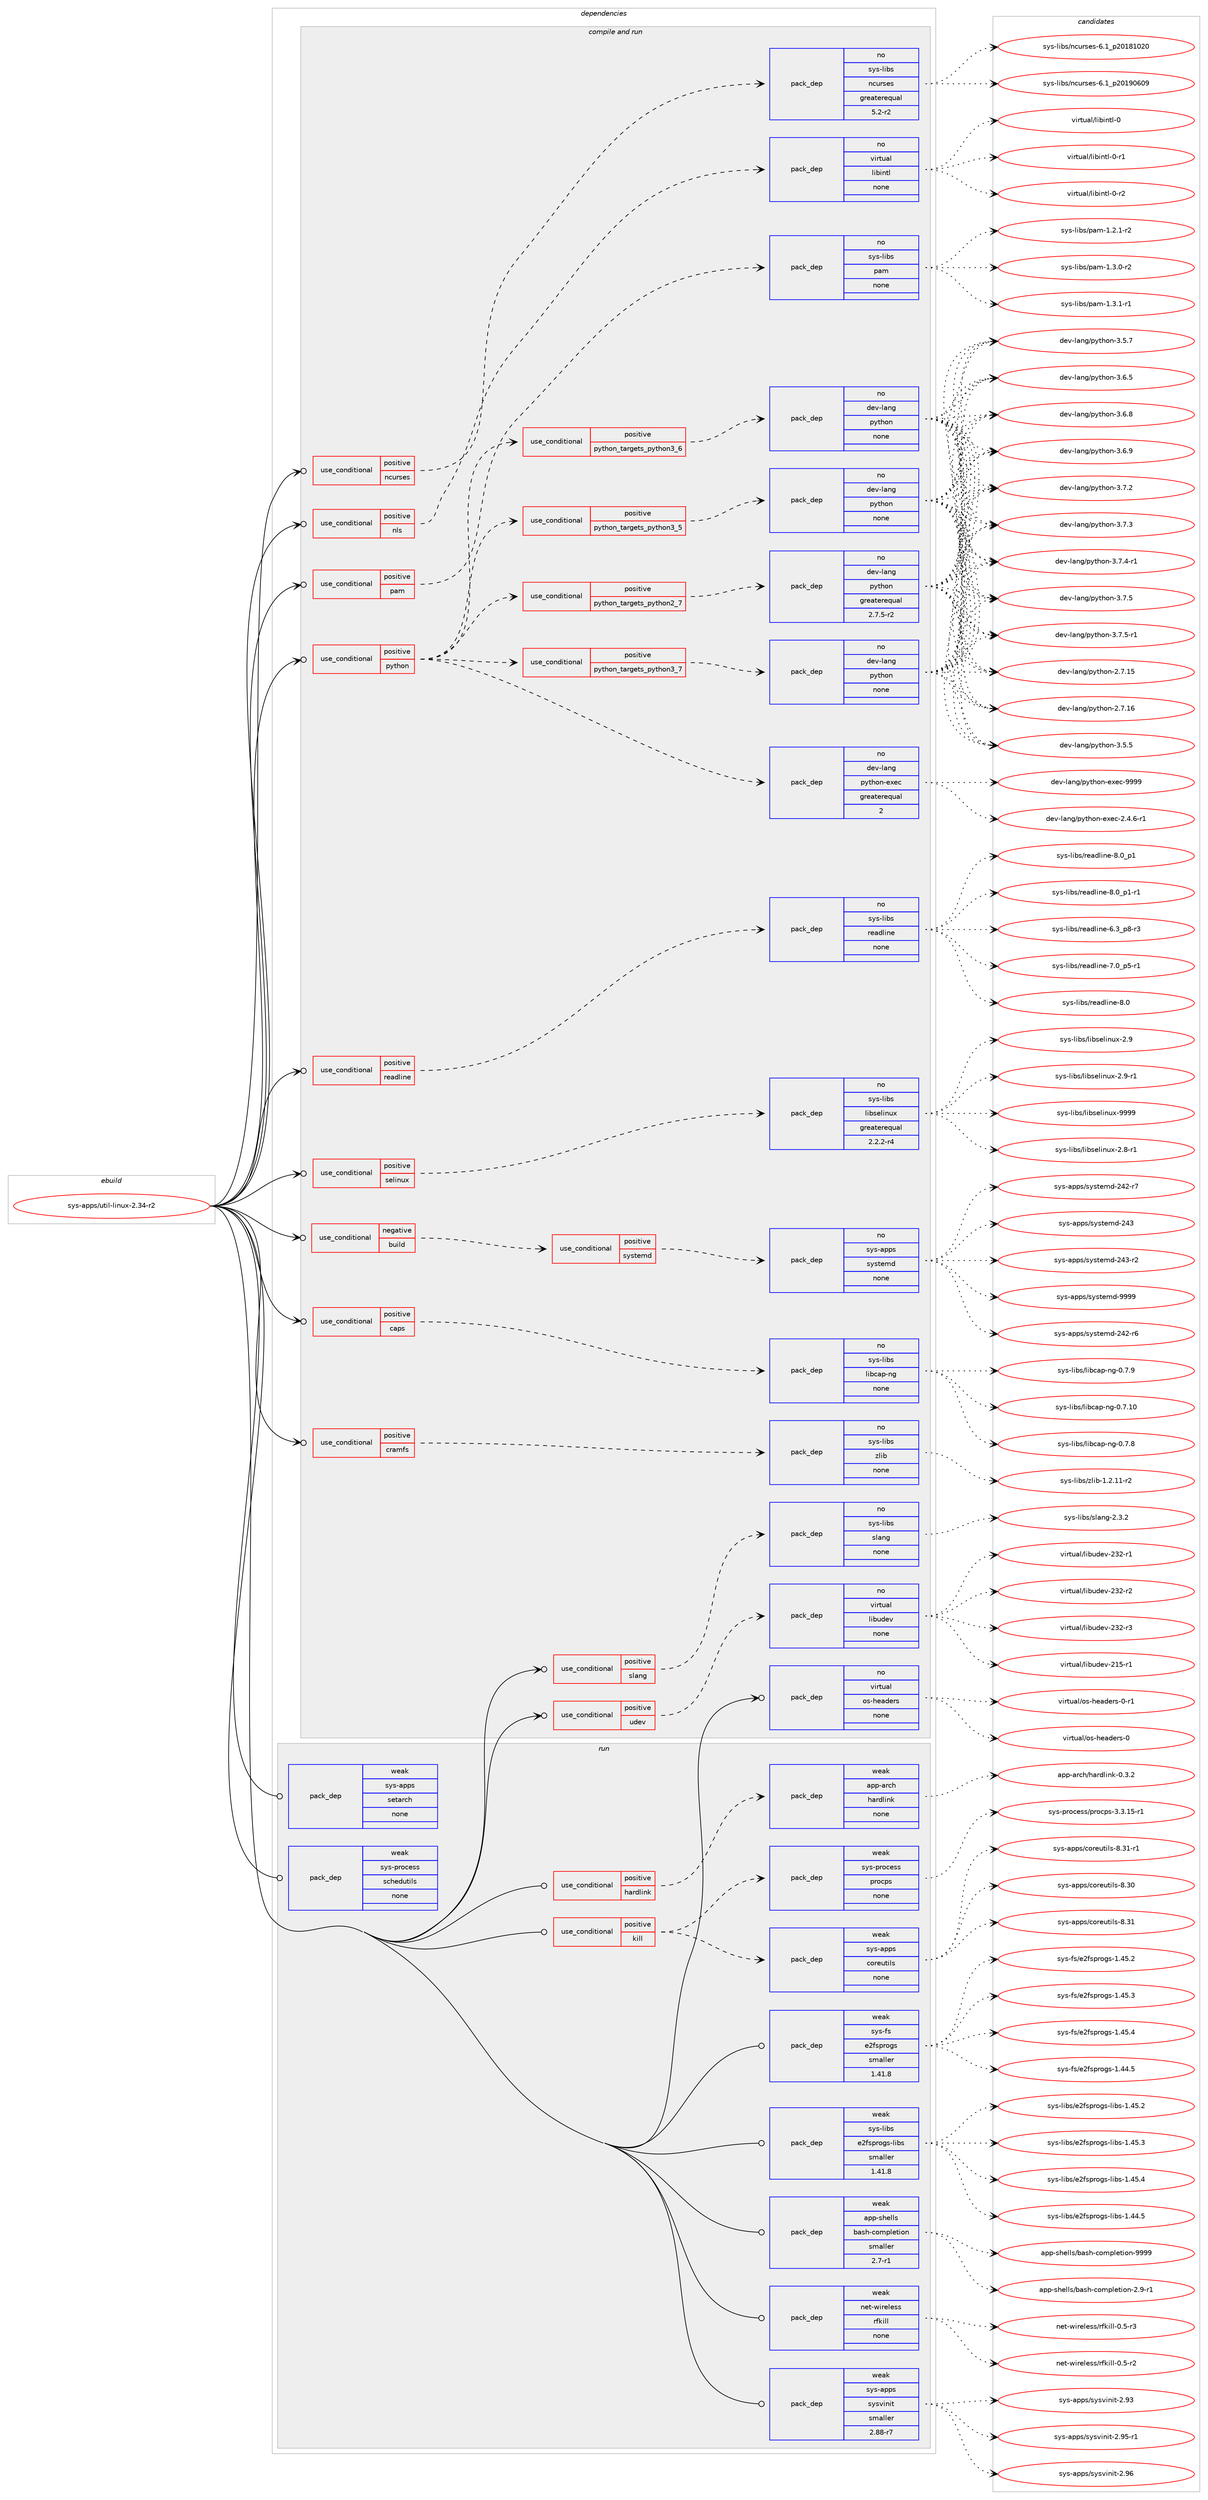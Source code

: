 digraph prolog {

# *************
# Graph options
# *************

newrank=true;
concentrate=true;
compound=true;
graph [rankdir=LR,fontname=Helvetica,fontsize=10,ranksep=1.5];#, ranksep=2.5, nodesep=0.2];
edge  [arrowhead=vee];
node  [fontname=Helvetica,fontsize=10];

# **********
# The ebuild
# **********

subgraph cluster_leftcol {
color=gray;
rank=same;
label=<<i>ebuild</i>>;
id [label="sys-apps/util-linux-2.34-r2", color=red, width=4, href="../sys-apps/util-linux-2.34-r2.svg"];
}

# ****************
# The dependencies
# ****************

subgraph cluster_midcol {
color=gray;
label=<<i>dependencies</i>>;
subgraph cluster_compile {
fillcolor="#eeeeee";
style=filled;
label=<<i>compile</i>>;
}
subgraph cluster_compileandrun {
fillcolor="#eeeeee";
style=filled;
label=<<i>compile and run</i>>;
subgraph cond211814 {
dependency879047 [label=<<TABLE BORDER="0" CELLBORDER="1" CELLSPACING="0" CELLPADDING="4"><TR><TD ROWSPAN="3" CELLPADDING="10">use_conditional</TD></TR><TR><TD>negative</TD></TR><TR><TD>build</TD></TR></TABLE>>, shape=none, color=red];
subgraph cond211815 {
dependency879048 [label=<<TABLE BORDER="0" CELLBORDER="1" CELLSPACING="0" CELLPADDING="4"><TR><TD ROWSPAN="3" CELLPADDING="10">use_conditional</TD></TR><TR><TD>positive</TD></TR><TR><TD>systemd</TD></TR></TABLE>>, shape=none, color=red];
subgraph pack651836 {
dependency879049 [label=<<TABLE BORDER="0" CELLBORDER="1" CELLSPACING="0" CELLPADDING="4" WIDTH="220"><TR><TD ROWSPAN="6" CELLPADDING="30">pack_dep</TD></TR><TR><TD WIDTH="110">no</TD></TR><TR><TD>sys-apps</TD></TR><TR><TD>systemd</TD></TR><TR><TD>none</TD></TR><TR><TD></TD></TR></TABLE>>, shape=none, color=blue];
}
dependency879048:e -> dependency879049:w [weight=20,style="dashed",arrowhead="vee"];
}
dependency879047:e -> dependency879048:w [weight=20,style="dashed",arrowhead="vee"];
}
id:e -> dependency879047:w [weight=20,style="solid",arrowhead="odotvee"];
subgraph cond211816 {
dependency879050 [label=<<TABLE BORDER="0" CELLBORDER="1" CELLSPACING="0" CELLPADDING="4"><TR><TD ROWSPAN="3" CELLPADDING="10">use_conditional</TD></TR><TR><TD>positive</TD></TR><TR><TD>caps</TD></TR></TABLE>>, shape=none, color=red];
subgraph pack651837 {
dependency879051 [label=<<TABLE BORDER="0" CELLBORDER="1" CELLSPACING="0" CELLPADDING="4" WIDTH="220"><TR><TD ROWSPAN="6" CELLPADDING="30">pack_dep</TD></TR><TR><TD WIDTH="110">no</TD></TR><TR><TD>sys-libs</TD></TR><TR><TD>libcap-ng</TD></TR><TR><TD>none</TD></TR><TR><TD></TD></TR></TABLE>>, shape=none, color=blue];
}
dependency879050:e -> dependency879051:w [weight=20,style="dashed",arrowhead="vee"];
}
id:e -> dependency879050:w [weight=20,style="solid",arrowhead="odotvee"];
subgraph cond211817 {
dependency879052 [label=<<TABLE BORDER="0" CELLBORDER="1" CELLSPACING="0" CELLPADDING="4"><TR><TD ROWSPAN="3" CELLPADDING="10">use_conditional</TD></TR><TR><TD>positive</TD></TR><TR><TD>cramfs</TD></TR></TABLE>>, shape=none, color=red];
subgraph pack651838 {
dependency879053 [label=<<TABLE BORDER="0" CELLBORDER="1" CELLSPACING="0" CELLPADDING="4" WIDTH="220"><TR><TD ROWSPAN="6" CELLPADDING="30">pack_dep</TD></TR><TR><TD WIDTH="110">no</TD></TR><TR><TD>sys-libs</TD></TR><TR><TD>zlib</TD></TR><TR><TD>none</TD></TR><TR><TD></TD></TR></TABLE>>, shape=none, color=blue];
}
dependency879052:e -> dependency879053:w [weight=20,style="dashed",arrowhead="vee"];
}
id:e -> dependency879052:w [weight=20,style="solid",arrowhead="odotvee"];
subgraph cond211818 {
dependency879054 [label=<<TABLE BORDER="0" CELLBORDER="1" CELLSPACING="0" CELLPADDING="4"><TR><TD ROWSPAN="3" CELLPADDING="10">use_conditional</TD></TR><TR><TD>positive</TD></TR><TR><TD>ncurses</TD></TR></TABLE>>, shape=none, color=red];
subgraph pack651839 {
dependency879055 [label=<<TABLE BORDER="0" CELLBORDER="1" CELLSPACING="0" CELLPADDING="4" WIDTH="220"><TR><TD ROWSPAN="6" CELLPADDING="30">pack_dep</TD></TR><TR><TD WIDTH="110">no</TD></TR><TR><TD>sys-libs</TD></TR><TR><TD>ncurses</TD></TR><TR><TD>greaterequal</TD></TR><TR><TD>5.2-r2</TD></TR></TABLE>>, shape=none, color=blue];
}
dependency879054:e -> dependency879055:w [weight=20,style="dashed",arrowhead="vee"];
}
id:e -> dependency879054:w [weight=20,style="solid",arrowhead="odotvee"];
subgraph cond211819 {
dependency879056 [label=<<TABLE BORDER="0" CELLBORDER="1" CELLSPACING="0" CELLPADDING="4"><TR><TD ROWSPAN="3" CELLPADDING="10">use_conditional</TD></TR><TR><TD>positive</TD></TR><TR><TD>nls</TD></TR></TABLE>>, shape=none, color=red];
subgraph pack651840 {
dependency879057 [label=<<TABLE BORDER="0" CELLBORDER="1" CELLSPACING="0" CELLPADDING="4" WIDTH="220"><TR><TD ROWSPAN="6" CELLPADDING="30">pack_dep</TD></TR><TR><TD WIDTH="110">no</TD></TR><TR><TD>virtual</TD></TR><TR><TD>libintl</TD></TR><TR><TD>none</TD></TR><TR><TD></TD></TR></TABLE>>, shape=none, color=blue];
}
dependency879056:e -> dependency879057:w [weight=20,style="dashed",arrowhead="vee"];
}
id:e -> dependency879056:w [weight=20,style="solid",arrowhead="odotvee"];
subgraph cond211820 {
dependency879058 [label=<<TABLE BORDER="0" CELLBORDER="1" CELLSPACING="0" CELLPADDING="4"><TR><TD ROWSPAN="3" CELLPADDING="10">use_conditional</TD></TR><TR><TD>positive</TD></TR><TR><TD>pam</TD></TR></TABLE>>, shape=none, color=red];
subgraph pack651841 {
dependency879059 [label=<<TABLE BORDER="0" CELLBORDER="1" CELLSPACING="0" CELLPADDING="4" WIDTH="220"><TR><TD ROWSPAN="6" CELLPADDING="30">pack_dep</TD></TR><TR><TD WIDTH="110">no</TD></TR><TR><TD>sys-libs</TD></TR><TR><TD>pam</TD></TR><TR><TD>none</TD></TR><TR><TD></TD></TR></TABLE>>, shape=none, color=blue];
}
dependency879058:e -> dependency879059:w [weight=20,style="dashed",arrowhead="vee"];
}
id:e -> dependency879058:w [weight=20,style="solid",arrowhead="odotvee"];
subgraph cond211821 {
dependency879060 [label=<<TABLE BORDER="0" CELLBORDER="1" CELLSPACING="0" CELLPADDING="4"><TR><TD ROWSPAN="3" CELLPADDING="10">use_conditional</TD></TR><TR><TD>positive</TD></TR><TR><TD>python</TD></TR></TABLE>>, shape=none, color=red];
subgraph cond211822 {
dependency879061 [label=<<TABLE BORDER="0" CELLBORDER="1" CELLSPACING="0" CELLPADDING="4"><TR><TD ROWSPAN="3" CELLPADDING="10">use_conditional</TD></TR><TR><TD>positive</TD></TR><TR><TD>python_targets_python2_7</TD></TR></TABLE>>, shape=none, color=red];
subgraph pack651842 {
dependency879062 [label=<<TABLE BORDER="0" CELLBORDER="1" CELLSPACING="0" CELLPADDING="4" WIDTH="220"><TR><TD ROWSPAN="6" CELLPADDING="30">pack_dep</TD></TR><TR><TD WIDTH="110">no</TD></TR><TR><TD>dev-lang</TD></TR><TR><TD>python</TD></TR><TR><TD>greaterequal</TD></TR><TR><TD>2.7.5-r2</TD></TR></TABLE>>, shape=none, color=blue];
}
dependency879061:e -> dependency879062:w [weight=20,style="dashed",arrowhead="vee"];
}
dependency879060:e -> dependency879061:w [weight=20,style="dashed",arrowhead="vee"];
subgraph cond211823 {
dependency879063 [label=<<TABLE BORDER="0" CELLBORDER="1" CELLSPACING="0" CELLPADDING="4"><TR><TD ROWSPAN="3" CELLPADDING="10">use_conditional</TD></TR><TR><TD>positive</TD></TR><TR><TD>python_targets_python3_5</TD></TR></TABLE>>, shape=none, color=red];
subgraph pack651843 {
dependency879064 [label=<<TABLE BORDER="0" CELLBORDER="1" CELLSPACING="0" CELLPADDING="4" WIDTH="220"><TR><TD ROWSPAN="6" CELLPADDING="30">pack_dep</TD></TR><TR><TD WIDTH="110">no</TD></TR><TR><TD>dev-lang</TD></TR><TR><TD>python</TD></TR><TR><TD>none</TD></TR><TR><TD></TD></TR></TABLE>>, shape=none, color=blue];
}
dependency879063:e -> dependency879064:w [weight=20,style="dashed",arrowhead="vee"];
}
dependency879060:e -> dependency879063:w [weight=20,style="dashed",arrowhead="vee"];
subgraph cond211824 {
dependency879065 [label=<<TABLE BORDER="0" CELLBORDER="1" CELLSPACING="0" CELLPADDING="4"><TR><TD ROWSPAN="3" CELLPADDING="10">use_conditional</TD></TR><TR><TD>positive</TD></TR><TR><TD>python_targets_python3_6</TD></TR></TABLE>>, shape=none, color=red];
subgraph pack651844 {
dependency879066 [label=<<TABLE BORDER="0" CELLBORDER="1" CELLSPACING="0" CELLPADDING="4" WIDTH="220"><TR><TD ROWSPAN="6" CELLPADDING="30">pack_dep</TD></TR><TR><TD WIDTH="110">no</TD></TR><TR><TD>dev-lang</TD></TR><TR><TD>python</TD></TR><TR><TD>none</TD></TR><TR><TD></TD></TR></TABLE>>, shape=none, color=blue];
}
dependency879065:e -> dependency879066:w [weight=20,style="dashed",arrowhead="vee"];
}
dependency879060:e -> dependency879065:w [weight=20,style="dashed",arrowhead="vee"];
subgraph cond211825 {
dependency879067 [label=<<TABLE BORDER="0" CELLBORDER="1" CELLSPACING="0" CELLPADDING="4"><TR><TD ROWSPAN="3" CELLPADDING="10">use_conditional</TD></TR><TR><TD>positive</TD></TR><TR><TD>python_targets_python3_7</TD></TR></TABLE>>, shape=none, color=red];
subgraph pack651845 {
dependency879068 [label=<<TABLE BORDER="0" CELLBORDER="1" CELLSPACING="0" CELLPADDING="4" WIDTH="220"><TR><TD ROWSPAN="6" CELLPADDING="30">pack_dep</TD></TR><TR><TD WIDTH="110">no</TD></TR><TR><TD>dev-lang</TD></TR><TR><TD>python</TD></TR><TR><TD>none</TD></TR><TR><TD></TD></TR></TABLE>>, shape=none, color=blue];
}
dependency879067:e -> dependency879068:w [weight=20,style="dashed",arrowhead="vee"];
}
dependency879060:e -> dependency879067:w [weight=20,style="dashed",arrowhead="vee"];
subgraph pack651846 {
dependency879069 [label=<<TABLE BORDER="0" CELLBORDER="1" CELLSPACING="0" CELLPADDING="4" WIDTH="220"><TR><TD ROWSPAN="6" CELLPADDING="30">pack_dep</TD></TR><TR><TD WIDTH="110">no</TD></TR><TR><TD>dev-lang</TD></TR><TR><TD>python-exec</TD></TR><TR><TD>greaterequal</TD></TR><TR><TD>2</TD></TR></TABLE>>, shape=none, color=blue];
}
dependency879060:e -> dependency879069:w [weight=20,style="dashed",arrowhead="vee"];
}
id:e -> dependency879060:w [weight=20,style="solid",arrowhead="odotvee"];
subgraph cond211826 {
dependency879070 [label=<<TABLE BORDER="0" CELLBORDER="1" CELLSPACING="0" CELLPADDING="4"><TR><TD ROWSPAN="3" CELLPADDING="10">use_conditional</TD></TR><TR><TD>positive</TD></TR><TR><TD>readline</TD></TR></TABLE>>, shape=none, color=red];
subgraph pack651847 {
dependency879071 [label=<<TABLE BORDER="0" CELLBORDER="1" CELLSPACING="0" CELLPADDING="4" WIDTH="220"><TR><TD ROWSPAN="6" CELLPADDING="30">pack_dep</TD></TR><TR><TD WIDTH="110">no</TD></TR><TR><TD>sys-libs</TD></TR><TR><TD>readline</TD></TR><TR><TD>none</TD></TR><TR><TD></TD></TR></TABLE>>, shape=none, color=blue];
}
dependency879070:e -> dependency879071:w [weight=20,style="dashed",arrowhead="vee"];
}
id:e -> dependency879070:w [weight=20,style="solid",arrowhead="odotvee"];
subgraph cond211827 {
dependency879072 [label=<<TABLE BORDER="0" CELLBORDER="1" CELLSPACING="0" CELLPADDING="4"><TR><TD ROWSPAN="3" CELLPADDING="10">use_conditional</TD></TR><TR><TD>positive</TD></TR><TR><TD>selinux</TD></TR></TABLE>>, shape=none, color=red];
subgraph pack651848 {
dependency879073 [label=<<TABLE BORDER="0" CELLBORDER="1" CELLSPACING="0" CELLPADDING="4" WIDTH="220"><TR><TD ROWSPAN="6" CELLPADDING="30">pack_dep</TD></TR><TR><TD WIDTH="110">no</TD></TR><TR><TD>sys-libs</TD></TR><TR><TD>libselinux</TD></TR><TR><TD>greaterequal</TD></TR><TR><TD>2.2.2-r4</TD></TR></TABLE>>, shape=none, color=blue];
}
dependency879072:e -> dependency879073:w [weight=20,style="dashed",arrowhead="vee"];
}
id:e -> dependency879072:w [weight=20,style="solid",arrowhead="odotvee"];
subgraph cond211828 {
dependency879074 [label=<<TABLE BORDER="0" CELLBORDER="1" CELLSPACING="0" CELLPADDING="4"><TR><TD ROWSPAN="3" CELLPADDING="10">use_conditional</TD></TR><TR><TD>positive</TD></TR><TR><TD>slang</TD></TR></TABLE>>, shape=none, color=red];
subgraph pack651849 {
dependency879075 [label=<<TABLE BORDER="0" CELLBORDER="1" CELLSPACING="0" CELLPADDING="4" WIDTH="220"><TR><TD ROWSPAN="6" CELLPADDING="30">pack_dep</TD></TR><TR><TD WIDTH="110">no</TD></TR><TR><TD>sys-libs</TD></TR><TR><TD>slang</TD></TR><TR><TD>none</TD></TR><TR><TD></TD></TR></TABLE>>, shape=none, color=blue];
}
dependency879074:e -> dependency879075:w [weight=20,style="dashed",arrowhead="vee"];
}
id:e -> dependency879074:w [weight=20,style="solid",arrowhead="odotvee"];
subgraph cond211829 {
dependency879076 [label=<<TABLE BORDER="0" CELLBORDER="1" CELLSPACING="0" CELLPADDING="4"><TR><TD ROWSPAN="3" CELLPADDING="10">use_conditional</TD></TR><TR><TD>positive</TD></TR><TR><TD>udev</TD></TR></TABLE>>, shape=none, color=red];
subgraph pack651850 {
dependency879077 [label=<<TABLE BORDER="0" CELLBORDER="1" CELLSPACING="0" CELLPADDING="4" WIDTH="220"><TR><TD ROWSPAN="6" CELLPADDING="30">pack_dep</TD></TR><TR><TD WIDTH="110">no</TD></TR><TR><TD>virtual</TD></TR><TR><TD>libudev</TD></TR><TR><TD>none</TD></TR><TR><TD></TD></TR></TABLE>>, shape=none, color=blue];
}
dependency879076:e -> dependency879077:w [weight=20,style="dashed",arrowhead="vee"];
}
id:e -> dependency879076:w [weight=20,style="solid",arrowhead="odotvee"];
subgraph pack651851 {
dependency879078 [label=<<TABLE BORDER="0" CELLBORDER="1" CELLSPACING="0" CELLPADDING="4" WIDTH="220"><TR><TD ROWSPAN="6" CELLPADDING="30">pack_dep</TD></TR><TR><TD WIDTH="110">no</TD></TR><TR><TD>virtual</TD></TR><TR><TD>os-headers</TD></TR><TR><TD>none</TD></TR><TR><TD></TD></TR></TABLE>>, shape=none, color=blue];
}
id:e -> dependency879078:w [weight=20,style="solid",arrowhead="odotvee"];
}
subgraph cluster_run {
fillcolor="#eeeeee";
style=filled;
label=<<i>run</i>>;
subgraph cond211830 {
dependency879079 [label=<<TABLE BORDER="0" CELLBORDER="1" CELLSPACING="0" CELLPADDING="4"><TR><TD ROWSPAN="3" CELLPADDING="10">use_conditional</TD></TR><TR><TD>positive</TD></TR><TR><TD>hardlink</TD></TR></TABLE>>, shape=none, color=red];
subgraph pack651852 {
dependency879080 [label=<<TABLE BORDER="0" CELLBORDER="1" CELLSPACING="0" CELLPADDING="4" WIDTH="220"><TR><TD ROWSPAN="6" CELLPADDING="30">pack_dep</TD></TR><TR><TD WIDTH="110">weak</TD></TR><TR><TD>app-arch</TD></TR><TR><TD>hardlink</TD></TR><TR><TD>none</TD></TR><TR><TD></TD></TR></TABLE>>, shape=none, color=blue];
}
dependency879079:e -> dependency879080:w [weight=20,style="dashed",arrowhead="vee"];
}
id:e -> dependency879079:w [weight=20,style="solid",arrowhead="odot"];
subgraph cond211831 {
dependency879081 [label=<<TABLE BORDER="0" CELLBORDER="1" CELLSPACING="0" CELLPADDING="4"><TR><TD ROWSPAN="3" CELLPADDING="10">use_conditional</TD></TR><TR><TD>positive</TD></TR><TR><TD>kill</TD></TR></TABLE>>, shape=none, color=red];
subgraph pack651853 {
dependency879082 [label=<<TABLE BORDER="0" CELLBORDER="1" CELLSPACING="0" CELLPADDING="4" WIDTH="220"><TR><TD ROWSPAN="6" CELLPADDING="30">pack_dep</TD></TR><TR><TD WIDTH="110">weak</TD></TR><TR><TD>sys-apps</TD></TR><TR><TD>coreutils</TD></TR><TR><TD>none</TD></TR><TR><TD></TD></TR></TABLE>>, shape=none, color=blue];
}
dependency879081:e -> dependency879082:w [weight=20,style="dashed",arrowhead="vee"];
subgraph pack651854 {
dependency879083 [label=<<TABLE BORDER="0" CELLBORDER="1" CELLSPACING="0" CELLPADDING="4" WIDTH="220"><TR><TD ROWSPAN="6" CELLPADDING="30">pack_dep</TD></TR><TR><TD WIDTH="110">weak</TD></TR><TR><TD>sys-process</TD></TR><TR><TD>procps</TD></TR><TR><TD>none</TD></TR><TR><TD></TD></TR></TABLE>>, shape=none, color=blue];
}
dependency879081:e -> dependency879083:w [weight=20,style="dashed",arrowhead="vee"];
}
id:e -> dependency879081:w [weight=20,style="solid",arrowhead="odot"];
subgraph pack651855 {
dependency879084 [label=<<TABLE BORDER="0" CELLBORDER="1" CELLSPACING="0" CELLPADDING="4" WIDTH="220"><TR><TD ROWSPAN="6" CELLPADDING="30">pack_dep</TD></TR><TR><TD WIDTH="110">weak</TD></TR><TR><TD>app-shells</TD></TR><TR><TD>bash-completion</TD></TR><TR><TD>smaller</TD></TR><TR><TD>2.7-r1</TD></TR></TABLE>>, shape=none, color=blue];
}
id:e -> dependency879084:w [weight=20,style="solid",arrowhead="odot"];
subgraph pack651856 {
dependency879085 [label=<<TABLE BORDER="0" CELLBORDER="1" CELLSPACING="0" CELLPADDING="4" WIDTH="220"><TR><TD ROWSPAN="6" CELLPADDING="30">pack_dep</TD></TR><TR><TD WIDTH="110">weak</TD></TR><TR><TD>net-wireless</TD></TR><TR><TD>rfkill</TD></TR><TR><TD>none</TD></TR><TR><TD></TD></TR></TABLE>>, shape=none, color=blue];
}
id:e -> dependency879085:w [weight=20,style="solid",arrowhead="odot"];
subgraph pack651857 {
dependency879086 [label=<<TABLE BORDER="0" CELLBORDER="1" CELLSPACING="0" CELLPADDING="4" WIDTH="220"><TR><TD ROWSPAN="6" CELLPADDING="30">pack_dep</TD></TR><TR><TD WIDTH="110">weak</TD></TR><TR><TD>sys-apps</TD></TR><TR><TD>setarch</TD></TR><TR><TD>none</TD></TR><TR><TD></TD></TR></TABLE>>, shape=none, color=blue];
}
id:e -> dependency879086:w [weight=20,style="solid",arrowhead="odot"];
subgraph pack651858 {
dependency879087 [label=<<TABLE BORDER="0" CELLBORDER="1" CELLSPACING="0" CELLPADDING="4" WIDTH="220"><TR><TD ROWSPAN="6" CELLPADDING="30">pack_dep</TD></TR><TR><TD WIDTH="110">weak</TD></TR><TR><TD>sys-apps</TD></TR><TR><TD>sysvinit</TD></TR><TR><TD>smaller</TD></TR><TR><TD>2.88-r7</TD></TR></TABLE>>, shape=none, color=blue];
}
id:e -> dependency879087:w [weight=20,style="solid",arrowhead="odot"];
subgraph pack651859 {
dependency879088 [label=<<TABLE BORDER="0" CELLBORDER="1" CELLSPACING="0" CELLPADDING="4" WIDTH="220"><TR><TD ROWSPAN="6" CELLPADDING="30">pack_dep</TD></TR><TR><TD WIDTH="110">weak</TD></TR><TR><TD>sys-fs</TD></TR><TR><TD>e2fsprogs</TD></TR><TR><TD>smaller</TD></TR><TR><TD>1.41.8</TD></TR></TABLE>>, shape=none, color=blue];
}
id:e -> dependency879088:w [weight=20,style="solid",arrowhead="odot"];
subgraph pack651860 {
dependency879089 [label=<<TABLE BORDER="0" CELLBORDER="1" CELLSPACING="0" CELLPADDING="4" WIDTH="220"><TR><TD ROWSPAN="6" CELLPADDING="30">pack_dep</TD></TR><TR><TD WIDTH="110">weak</TD></TR><TR><TD>sys-libs</TD></TR><TR><TD>e2fsprogs-libs</TD></TR><TR><TD>smaller</TD></TR><TR><TD>1.41.8</TD></TR></TABLE>>, shape=none, color=blue];
}
id:e -> dependency879089:w [weight=20,style="solid",arrowhead="odot"];
subgraph pack651861 {
dependency879090 [label=<<TABLE BORDER="0" CELLBORDER="1" CELLSPACING="0" CELLPADDING="4" WIDTH="220"><TR><TD ROWSPAN="6" CELLPADDING="30">pack_dep</TD></TR><TR><TD WIDTH="110">weak</TD></TR><TR><TD>sys-process</TD></TR><TR><TD>schedutils</TD></TR><TR><TD>none</TD></TR><TR><TD></TD></TR></TABLE>>, shape=none, color=blue];
}
id:e -> dependency879090:w [weight=20,style="solid",arrowhead="odot"];
}
}

# **************
# The candidates
# **************

subgraph cluster_choices {
rank=same;
color=gray;
label=<<i>candidates</i>>;

subgraph choice651836 {
color=black;
nodesep=1;
choice115121115459711211211547115121115116101109100455052504511454 [label="sys-apps/systemd-242-r6", color=red, width=4,href="../sys-apps/systemd-242-r6.svg"];
choice115121115459711211211547115121115116101109100455052504511455 [label="sys-apps/systemd-242-r7", color=red, width=4,href="../sys-apps/systemd-242-r7.svg"];
choice11512111545971121121154711512111511610110910045505251 [label="sys-apps/systemd-243", color=red, width=4,href="../sys-apps/systemd-243.svg"];
choice115121115459711211211547115121115116101109100455052514511450 [label="sys-apps/systemd-243-r2", color=red, width=4,href="../sys-apps/systemd-243-r2.svg"];
choice1151211154597112112115471151211151161011091004557575757 [label="sys-apps/systemd-9999", color=red, width=4,href="../sys-apps/systemd-9999.svg"];
dependency879049:e -> choice115121115459711211211547115121115116101109100455052504511454:w [style=dotted,weight="100"];
dependency879049:e -> choice115121115459711211211547115121115116101109100455052504511455:w [style=dotted,weight="100"];
dependency879049:e -> choice11512111545971121121154711512111511610110910045505251:w [style=dotted,weight="100"];
dependency879049:e -> choice115121115459711211211547115121115116101109100455052514511450:w [style=dotted,weight="100"];
dependency879049:e -> choice1151211154597112112115471151211151161011091004557575757:w [style=dotted,weight="100"];
}
subgraph choice651837 {
color=black;
nodesep=1;
choice1151211154510810598115471081059899971124511010345484655464948 [label="sys-libs/libcap-ng-0.7.10", color=red, width=4,href="../sys-libs/libcap-ng-0.7.10.svg"];
choice11512111545108105981154710810598999711245110103454846554656 [label="sys-libs/libcap-ng-0.7.8", color=red, width=4,href="../sys-libs/libcap-ng-0.7.8.svg"];
choice11512111545108105981154710810598999711245110103454846554657 [label="sys-libs/libcap-ng-0.7.9", color=red, width=4,href="../sys-libs/libcap-ng-0.7.9.svg"];
dependency879051:e -> choice1151211154510810598115471081059899971124511010345484655464948:w [style=dotted,weight="100"];
dependency879051:e -> choice11512111545108105981154710810598999711245110103454846554656:w [style=dotted,weight="100"];
dependency879051:e -> choice11512111545108105981154710810598999711245110103454846554657:w [style=dotted,weight="100"];
}
subgraph choice651838 {
color=black;
nodesep=1;
choice11512111545108105981154712210810598454946504649494511450 [label="sys-libs/zlib-1.2.11-r2", color=red, width=4,href="../sys-libs/zlib-1.2.11-r2.svg"];
dependency879053:e -> choice11512111545108105981154712210810598454946504649494511450:w [style=dotted,weight="100"];
}
subgraph choice651839 {
color=black;
nodesep=1;
choice1151211154510810598115471109911711411510111545544649951125048495649485048 [label="sys-libs/ncurses-6.1_p20181020", color=red, width=4,href="../sys-libs/ncurses-6.1_p20181020.svg"];
choice1151211154510810598115471109911711411510111545544649951125048495748544857 [label="sys-libs/ncurses-6.1_p20190609", color=red, width=4,href="../sys-libs/ncurses-6.1_p20190609.svg"];
dependency879055:e -> choice1151211154510810598115471109911711411510111545544649951125048495649485048:w [style=dotted,weight="100"];
dependency879055:e -> choice1151211154510810598115471109911711411510111545544649951125048495748544857:w [style=dotted,weight="100"];
}
subgraph choice651840 {
color=black;
nodesep=1;
choice1181051141161179710847108105981051101161084548 [label="virtual/libintl-0", color=red, width=4,href="../virtual/libintl-0.svg"];
choice11810511411611797108471081059810511011610845484511449 [label="virtual/libintl-0-r1", color=red, width=4,href="../virtual/libintl-0-r1.svg"];
choice11810511411611797108471081059810511011610845484511450 [label="virtual/libintl-0-r2", color=red, width=4,href="../virtual/libintl-0-r2.svg"];
dependency879057:e -> choice1181051141161179710847108105981051101161084548:w [style=dotted,weight="100"];
dependency879057:e -> choice11810511411611797108471081059810511011610845484511449:w [style=dotted,weight="100"];
dependency879057:e -> choice11810511411611797108471081059810511011610845484511450:w [style=dotted,weight="100"];
}
subgraph choice651841 {
color=black;
nodesep=1;
choice115121115451081059811547112971094549465046494511450 [label="sys-libs/pam-1.2.1-r2", color=red, width=4,href="../sys-libs/pam-1.2.1-r2.svg"];
choice115121115451081059811547112971094549465146484511450 [label="sys-libs/pam-1.3.0-r2", color=red, width=4,href="../sys-libs/pam-1.3.0-r2.svg"];
choice115121115451081059811547112971094549465146494511449 [label="sys-libs/pam-1.3.1-r1", color=red, width=4,href="../sys-libs/pam-1.3.1-r1.svg"];
dependency879059:e -> choice115121115451081059811547112971094549465046494511450:w [style=dotted,weight="100"];
dependency879059:e -> choice115121115451081059811547112971094549465146484511450:w [style=dotted,weight="100"];
dependency879059:e -> choice115121115451081059811547112971094549465146494511449:w [style=dotted,weight="100"];
}
subgraph choice651842 {
color=black;
nodesep=1;
choice10010111845108971101034711212111610411111045504655464953 [label="dev-lang/python-2.7.15", color=red, width=4,href="../dev-lang/python-2.7.15.svg"];
choice10010111845108971101034711212111610411111045504655464954 [label="dev-lang/python-2.7.16", color=red, width=4,href="../dev-lang/python-2.7.16.svg"];
choice100101118451089711010347112121116104111110455146534653 [label="dev-lang/python-3.5.5", color=red, width=4,href="../dev-lang/python-3.5.5.svg"];
choice100101118451089711010347112121116104111110455146534655 [label="dev-lang/python-3.5.7", color=red, width=4,href="../dev-lang/python-3.5.7.svg"];
choice100101118451089711010347112121116104111110455146544653 [label="dev-lang/python-3.6.5", color=red, width=4,href="../dev-lang/python-3.6.5.svg"];
choice100101118451089711010347112121116104111110455146544656 [label="dev-lang/python-3.6.8", color=red, width=4,href="../dev-lang/python-3.6.8.svg"];
choice100101118451089711010347112121116104111110455146544657 [label="dev-lang/python-3.6.9", color=red, width=4,href="../dev-lang/python-3.6.9.svg"];
choice100101118451089711010347112121116104111110455146554650 [label="dev-lang/python-3.7.2", color=red, width=4,href="../dev-lang/python-3.7.2.svg"];
choice100101118451089711010347112121116104111110455146554651 [label="dev-lang/python-3.7.3", color=red, width=4,href="../dev-lang/python-3.7.3.svg"];
choice1001011184510897110103471121211161041111104551465546524511449 [label="dev-lang/python-3.7.4-r1", color=red, width=4,href="../dev-lang/python-3.7.4-r1.svg"];
choice100101118451089711010347112121116104111110455146554653 [label="dev-lang/python-3.7.5", color=red, width=4,href="../dev-lang/python-3.7.5.svg"];
choice1001011184510897110103471121211161041111104551465546534511449 [label="dev-lang/python-3.7.5-r1", color=red, width=4,href="../dev-lang/python-3.7.5-r1.svg"];
dependency879062:e -> choice10010111845108971101034711212111610411111045504655464953:w [style=dotted,weight="100"];
dependency879062:e -> choice10010111845108971101034711212111610411111045504655464954:w [style=dotted,weight="100"];
dependency879062:e -> choice100101118451089711010347112121116104111110455146534653:w [style=dotted,weight="100"];
dependency879062:e -> choice100101118451089711010347112121116104111110455146534655:w [style=dotted,weight="100"];
dependency879062:e -> choice100101118451089711010347112121116104111110455146544653:w [style=dotted,weight="100"];
dependency879062:e -> choice100101118451089711010347112121116104111110455146544656:w [style=dotted,weight="100"];
dependency879062:e -> choice100101118451089711010347112121116104111110455146544657:w [style=dotted,weight="100"];
dependency879062:e -> choice100101118451089711010347112121116104111110455146554650:w [style=dotted,weight="100"];
dependency879062:e -> choice100101118451089711010347112121116104111110455146554651:w [style=dotted,weight="100"];
dependency879062:e -> choice1001011184510897110103471121211161041111104551465546524511449:w [style=dotted,weight="100"];
dependency879062:e -> choice100101118451089711010347112121116104111110455146554653:w [style=dotted,weight="100"];
dependency879062:e -> choice1001011184510897110103471121211161041111104551465546534511449:w [style=dotted,weight="100"];
}
subgraph choice651843 {
color=black;
nodesep=1;
choice10010111845108971101034711212111610411111045504655464953 [label="dev-lang/python-2.7.15", color=red, width=4,href="../dev-lang/python-2.7.15.svg"];
choice10010111845108971101034711212111610411111045504655464954 [label="dev-lang/python-2.7.16", color=red, width=4,href="../dev-lang/python-2.7.16.svg"];
choice100101118451089711010347112121116104111110455146534653 [label="dev-lang/python-3.5.5", color=red, width=4,href="../dev-lang/python-3.5.5.svg"];
choice100101118451089711010347112121116104111110455146534655 [label="dev-lang/python-3.5.7", color=red, width=4,href="../dev-lang/python-3.5.7.svg"];
choice100101118451089711010347112121116104111110455146544653 [label="dev-lang/python-3.6.5", color=red, width=4,href="../dev-lang/python-3.6.5.svg"];
choice100101118451089711010347112121116104111110455146544656 [label="dev-lang/python-3.6.8", color=red, width=4,href="../dev-lang/python-3.6.8.svg"];
choice100101118451089711010347112121116104111110455146544657 [label="dev-lang/python-3.6.9", color=red, width=4,href="../dev-lang/python-3.6.9.svg"];
choice100101118451089711010347112121116104111110455146554650 [label="dev-lang/python-3.7.2", color=red, width=4,href="../dev-lang/python-3.7.2.svg"];
choice100101118451089711010347112121116104111110455146554651 [label="dev-lang/python-3.7.3", color=red, width=4,href="../dev-lang/python-3.7.3.svg"];
choice1001011184510897110103471121211161041111104551465546524511449 [label="dev-lang/python-3.7.4-r1", color=red, width=4,href="../dev-lang/python-3.7.4-r1.svg"];
choice100101118451089711010347112121116104111110455146554653 [label="dev-lang/python-3.7.5", color=red, width=4,href="../dev-lang/python-3.7.5.svg"];
choice1001011184510897110103471121211161041111104551465546534511449 [label="dev-lang/python-3.7.5-r1", color=red, width=4,href="../dev-lang/python-3.7.5-r1.svg"];
dependency879064:e -> choice10010111845108971101034711212111610411111045504655464953:w [style=dotted,weight="100"];
dependency879064:e -> choice10010111845108971101034711212111610411111045504655464954:w [style=dotted,weight="100"];
dependency879064:e -> choice100101118451089711010347112121116104111110455146534653:w [style=dotted,weight="100"];
dependency879064:e -> choice100101118451089711010347112121116104111110455146534655:w [style=dotted,weight="100"];
dependency879064:e -> choice100101118451089711010347112121116104111110455146544653:w [style=dotted,weight="100"];
dependency879064:e -> choice100101118451089711010347112121116104111110455146544656:w [style=dotted,weight="100"];
dependency879064:e -> choice100101118451089711010347112121116104111110455146544657:w [style=dotted,weight="100"];
dependency879064:e -> choice100101118451089711010347112121116104111110455146554650:w [style=dotted,weight="100"];
dependency879064:e -> choice100101118451089711010347112121116104111110455146554651:w [style=dotted,weight="100"];
dependency879064:e -> choice1001011184510897110103471121211161041111104551465546524511449:w [style=dotted,weight="100"];
dependency879064:e -> choice100101118451089711010347112121116104111110455146554653:w [style=dotted,weight="100"];
dependency879064:e -> choice1001011184510897110103471121211161041111104551465546534511449:w [style=dotted,weight="100"];
}
subgraph choice651844 {
color=black;
nodesep=1;
choice10010111845108971101034711212111610411111045504655464953 [label="dev-lang/python-2.7.15", color=red, width=4,href="../dev-lang/python-2.7.15.svg"];
choice10010111845108971101034711212111610411111045504655464954 [label="dev-lang/python-2.7.16", color=red, width=4,href="../dev-lang/python-2.7.16.svg"];
choice100101118451089711010347112121116104111110455146534653 [label="dev-lang/python-3.5.5", color=red, width=4,href="../dev-lang/python-3.5.5.svg"];
choice100101118451089711010347112121116104111110455146534655 [label="dev-lang/python-3.5.7", color=red, width=4,href="../dev-lang/python-3.5.7.svg"];
choice100101118451089711010347112121116104111110455146544653 [label="dev-lang/python-3.6.5", color=red, width=4,href="../dev-lang/python-3.6.5.svg"];
choice100101118451089711010347112121116104111110455146544656 [label="dev-lang/python-3.6.8", color=red, width=4,href="../dev-lang/python-3.6.8.svg"];
choice100101118451089711010347112121116104111110455146544657 [label="dev-lang/python-3.6.9", color=red, width=4,href="../dev-lang/python-3.6.9.svg"];
choice100101118451089711010347112121116104111110455146554650 [label="dev-lang/python-3.7.2", color=red, width=4,href="../dev-lang/python-3.7.2.svg"];
choice100101118451089711010347112121116104111110455146554651 [label="dev-lang/python-3.7.3", color=red, width=4,href="../dev-lang/python-3.7.3.svg"];
choice1001011184510897110103471121211161041111104551465546524511449 [label="dev-lang/python-3.7.4-r1", color=red, width=4,href="../dev-lang/python-3.7.4-r1.svg"];
choice100101118451089711010347112121116104111110455146554653 [label="dev-lang/python-3.7.5", color=red, width=4,href="../dev-lang/python-3.7.5.svg"];
choice1001011184510897110103471121211161041111104551465546534511449 [label="dev-lang/python-3.7.5-r1", color=red, width=4,href="../dev-lang/python-3.7.5-r1.svg"];
dependency879066:e -> choice10010111845108971101034711212111610411111045504655464953:w [style=dotted,weight="100"];
dependency879066:e -> choice10010111845108971101034711212111610411111045504655464954:w [style=dotted,weight="100"];
dependency879066:e -> choice100101118451089711010347112121116104111110455146534653:w [style=dotted,weight="100"];
dependency879066:e -> choice100101118451089711010347112121116104111110455146534655:w [style=dotted,weight="100"];
dependency879066:e -> choice100101118451089711010347112121116104111110455146544653:w [style=dotted,weight="100"];
dependency879066:e -> choice100101118451089711010347112121116104111110455146544656:w [style=dotted,weight="100"];
dependency879066:e -> choice100101118451089711010347112121116104111110455146544657:w [style=dotted,weight="100"];
dependency879066:e -> choice100101118451089711010347112121116104111110455146554650:w [style=dotted,weight="100"];
dependency879066:e -> choice100101118451089711010347112121116104111110455146554651:w [style=dotted,weight="100"];
dependency879066:e -> choice1001011184510897110103471121211161041111104551465546524511449:w [style=dotted,weight="100"];
dependency879066:e -> choice100101118451089711010347112121116104111110455146554653:w [style=dotted,weight="100"];
dependency879066:e -> choice1001011184510897110103471121211161041111104551465546534511449:w [style=dotted,weight="100"];
}
subgraph choice651845 {
color=black;
nodesep=1;
choice10010111845108971101034711212111610411111045504655464953 [label="dev-lang/python-2.7.15", color=red, width=4,href="../dev-lang/python-2.7.15.svg"];
choice10010111845108971101034711212111610411111045504655464954 [label="dev-lang/python-2.7.16", color=red, width=4,href="../dev-lang/python-2.7.16.svg"];
choice100101118451089711010347112121116104111110455146534653 [label="dev-lang/python-3.5.5", color=red, width=4,href="../dev-lang/python-3.5.5.svg"];
choice100101118451089711010347112121116104111110455146534655 [label="dev-lang/python-3.5.7", color=red, width=4,href="../dev-lang/python-3.5.7.svg"];
choice100101118451089711010347112121116104111110455146544653 [label="dev-lang/python-3.6.5", color=red, width=4,href="../dev-lang/python-3.6.5.svg"];
choice100101118451089711010347112121116104111110455146544656 [label="dev-lang/python-3.6.8", color=red, width=4,href="../dev-lang/python-3.6.8.svg"];
choice100101118451089711010347112121116104111110455146544657 [label="dev-lang/python-3.6.9", color=red, width=4,href="../dev-lang/python-3.6.9.svg"];
choice100101118451089711010347112121116104111110455146554650 [label="dev-lang/python-3.7.2", color=red, width=4,href="../dev-lang/python-3.7.2.svg"];
choice100101118451089711010347112121116104111110455146554651 [label="dev-lang/python-3.7.3", color=red, width=4,href="../dev-lang/python-3.7.3.svg"];
choice1001011184510897110103471121211161041111104551465546524511449 [label="dev-lang/python-3.7.4-r1", color=red, width=4,href="../dev-lang/python-3.7.4-r1.svg"];
choice100101118451089711010347112121116104111110455146554653 [label="dev-lang/python-3.7.5", color=red, width=4,href="../dev-lang/python-3.7.5.svg"];
choice1001011184510897110103471121211161041111104551465546534511449 [label="dev-lang/python-3.7.5-r1", color=red, width=4,href="../dev-lang/python-3.7.5-r1.svg"];
dependency879068:e -> choice10010111845108971101034711212111610411111045504655464953:w [style=dotted,weight="100"];
dependency879068:e -> choice10010111845108971101034711212111610411111045504655464954:w [style=dotted,weight="100"];
dependency879068:e -> choice100101118451089711010347112121116104111110455146534653:w [style=dotted,weight="100"];
dependency879068:e -> choice100101118451089711010347112121116104111110455146534655:w [style=dotted,weight="100"];
dependency879068:e -> choice100101118451089711010347112121116104111110455146544653:w [style=dotted,weight="100"];
dependency879068:e -> choice100101118451089711010347112121116104111110455146544656:w [style=dotted,weight="100"];
dependency879068:e -> choice100101118451089711010347112121116104111110455146544657:w [style=dotted,weight="100"];
dependency879068:e -> choice100101118451089711010347112121116104111110455146554650:w [style=dotted,weight="100"];
dependency879068:e -> choice100101118451089711010347112121116104111110455146554651:w [style=dotted,weight="100"];
dependency879068:e -> choice1001011184510897110103471121211161041111104551465546524511449:w [style=dotted,weight="100"];
dependency879068:e -> choice100101118451089711010347112121116104111110455146554653:w [style=dotted,weight="100"];
dependency879068:e -> choice1001011184510897110103471121211161041111104551465546534511449:w [style=dotted,weight="100"];
}
subgraph choice651846 {
color=black;
nodesep=1;
choice10010111845108971101034711212111610411111045101120101994550465246544511449 [label="dev-lang/python-exec-2.4.6-r1", color=red, width=4,href="../dev-lang/python-exec-2.4.6-r1.svg"];
choice10010111845108971101034711212111610411111045101120101994557575757 [label="dev-lang/python-exec-9999", color=red, width=4,href="../dev-lang/python-exec-9999.svg"];
dependency879069:e -> choice10010111845108971101034711212111610411111045101120101994550465246544511449:w [style=dotted,weight="100"];
dependency879069:e -> choice10010111845108971101034711212111610411111045101120101994557575757:w [style=dotted,weight="100"];
}
subgraph choice651847 {
color=black;
nodesep=1;
choice115121115451081059811547114101971001081051101014554465195112564511451 [label="sys-libs/readline-6.3_p8-r3", color=red, width=4,href="../sys-libs/readline-6.3_p8-r3.svg"];
choice115121115451081059811547114101971001081051101014555464895112534511449 [label="sys-libs/readline-7.0_p5-r1", color=red, width=4,href="../sys-libs/readline-7.0_p5-r1.svg"];
choice1151211154510810598115471141019710010810511010145564648 [label="sys-libs/readline-8.0", color=red, width=4,href="../sys-libs/readline-8.0.svg"];
choice11512111545108105981154711410197100108105110101455646489511249 [label="sys-libs/readline-8.0_p1", color=red, width=4,href="../sys-libs/readline-8.0_p1.svg"];
choice115121115451081059811547114101971001081051101014556464895112494511449 [label="sys-libs/readline-8.0_p1-r1", color=red, width=4,href="../sys-libs/readline-8.0_p1-r1.svg"];
dependency879071:e -> choice115121115451081059811547114101971001081051101014554465195112564511451:w [style=dotted,weight="100"];
dependency879071:e -> choice115121115451081059811547114101971001081051101014555464895112534511449:w [style=dotted,weight="100"];
dependency879071:e -> choice1151211154510810598115471141019710010810511010145564648:w [style=dotted,weight="100"];
dependency879071:e -> choice11512111545108105981154711410197100108105110101455646489511249:w [style=dotted,weight="100"];
dependency879071:e -> choice115121115451081059811547114101971001081051101014556464895112494511449:w [style=dotted,weight="100"];
}
subgraph choice651848 {
color=black;
nodesep=1;
choice11512111545108105981154710810598115101108105110117120455046564511449 [label="sys-libs/libselinux-2.8-r1", color=red, width=4,href="../sys-libs/libselinux-2.8-r1.svg"];
choice1151211154510810598115471081059811510110810511011712045504657 [label="sys-libs/libselinux-2.9", color=red, width=4,href="../sys-libs/libselinux-2.9.svg"];
choice11512111545108105981154710810598115101108105110117120455046574511449 [label="sys-libs/libselinux-2.9-r1", color=red, width=4,href="../sys-libs/libselinux-2.9-r1.svg"];
choice115121115451081059811547108105981151011081051101171204557575757 [label="sys-libs/libselinux-9999", color=red, width=4,href="../sys-libs/libselinux-9999.svg"];
dependency879073:e -> choice11512111545108105981154710810598115101108105110117120455046564511449:w [style=dotted,weight="100"];
dependency879073:e -> choice1151211154510810598115471081059811510110810511011712045504657:w [style=dotted,weight="100"];
dependency879073:e -> choice11512111545108105981154710810598115101108105110117120455046574511449:w [style=dotted,weight="100"];
dependency879073:e -> choice115121115451081059811547108105981151011081051101171204557575757:w [style=dotted,weight="100"];
}
subgraph choice651849 {
color=black;
nodesep=1;
choice11512111545108105981154711510897110103455046514650 [label="sys-libs/slang-2.3.2", color=red, width=4,href="../sys-libs/slang-2.3.2.svg"];
dependency879075:e -> choice11512111545108105981154711510897110103455046514650:w [style=dotted,weight="100"];
}
subgraph choice651850 {
color=black;
nodesep=1;
choice118105114116117971084710810598117100101118455049534511449 [label="virtual/libudev-215-r1", color=red, width=4,href="../virtual/libudev-215-r1.svg"];
choice118105114116117971084710810598117100101118455051504511449 [label="virtual/libudev-232-r1", color=red, width=4,href="../virtual/libudev-232-r1.svg"];
choice118105114116117971084710810598117100101118455051504511450 [label="virtual/libudev-232-r2", color=red, width=4,href="../virtual/libudev-232-r2.svg"];
choice118105114116117971084710810598117100101118455051504511451 [label="virtual/libudev-232-r3", color=red, width=4,href="../virtual/libudev-232-r3.svg"];
dependency879077:e -> choice118105114116117971084710810598117100101118455049534511449:w [style=dotted,weight="100"];
dependency879077:e -> choice118105114116117971084710810598117100101118455051504511449:w [style=dotted,weight="100"];
dependency879077:e -> choice118105114116117971084710810598117100101118455051504511450:w [style=dotted,weight="100"];
dependency879077:e -> choice118105114116117971084710810598117100101118455051504511451:w [style=dotted,weight="100"];
}
subgraph choice651851 {
color=black;
nodesep=1;
choice118105114116117971084711111545104101971001011141154548 [label="virtual/os-headers-0", color=red, width=4,href="../virtual/os-headers-0.svg"];
choice1181051141161179710847111115451041019710010111411545484511449 [label="virtual/os-headers-0-r1", color=red, width=4,href="../virtual/os-headers-0-r1.svg"];
dependency879078:e -> choice118105114116117971084711111545104101971001011141154548:w [style=dotted,weight="100"];
dependency879078:e -> choice1181051141161179710847111115451041019710010111411545484511449:w [style=dotted,weight="100"];
}
subgraph choice651852 {
color=black;
nodesep=1;
choice971121124597114991044710497114100108105110107454846514650 [label="app-arch/hardlink-0.3.2", color=red, width=4,href="../app-arch/hardlink-0.3.2.svg"];
dependency879080:e -> choice971121124597114991044710497114100108105110107454846514650:w [style=dotted,weight="100"];
}
subgraph choice651853 {
color=black;
nodesep=1;
choice115121115459711211211547991111141011171161051081154556465148 [label="sys-apps/coreutils-8.30", color=red, width=4,href="../sys-apps/coreutils-8.30.svg"];
choice115121115459711211211547991111141011171161051081154556465149 [label="sys-apps/coreutils-8.31", color=red, width=4,href="../sys-apps/coreutils-8.31.svg"];
choice1151211154597112112115479911111410111711610510811545564651494511449 [label="sys-apps/coreutils-8.31-r1", color=red, width=4,href="../sys-apps/coreutils-8.31-r1.svg"];
dependency879082:e -> choice115121115459711211211547991111141011171161051081154556465148:w [style=dotted,weight="100"];
dependency879082:e -> choice115121115459711211211547991111141011171161051081154556465149:w [style=dotted,weight="100"];
dependency879082:e -> choice1151211154597112112115479911111410111711610510811545564651494511449:w [style=dotted,weight="100"];
}
subgraph choice651854 {
color=black;
nodesep=1;
choice11512111545112114111991011151154711211411199112115455146514649534511449 [label="sys-process/procps-3.3.15-r1", color=red, width=4,href="../sys-process/procps-3.3.15-r1.svg"];
dependency879083:e -> choice11512111545112114111991011151154711211411199112115455146514649534511449:w [style=dotted,weight="100"];
}
subgraph choice651855 {
color=black;
nodesep=1;
choice97112112451151041011081081154798971151044599111109112108101116105111110455046574511449 [label="app-shells/bash-completion-2.9-r1", color=red, width=4,href="../app-shells/bash-completion-2.9-r1.svg"];
choice971121124511510410110810811547989711510445991111091121081011161051111104557575757 [label="app-shells/bash-completion-9999", color=red, width=4,href="../app-shells/bash-completion-9999.svg"];
dependency879084:e -> choice97112112451151041011081081154798971151044599111109112108101116105111110455046574511449:w [style=dotted,weight="100"];
dependency879084:e -> choice971121124511510410110810811547989711510445991111091121081011161051111104557575757:w [style=dotted,weight="100"];
}
subgraph choice651856 {
color=black;
nodesep=1;
choice1101011164511910511410110810111511547114102107105108108454846534511450 [label="net-wireless/rfkill-0.5-r2", color=red, width=4,href="../net-wireless/rfkill-0.5-r2.svg"];
choice1101011164511910511410110810111511547114102107105108108454846534511451 [label="net-wireless/rfkill-0.5-r3", color=red, width=4,href="../net-wireless/rfkill-0.5-r3.svg"];
dependency879085:e -> choice1101011164511910511410110810111511547114102107105108108454846534511450:w [style=dotted,weight="100"];
dependency879085:e -> choice1101011164511910511410110810111511547114102107105108108454846534511451:w [style=dotted,weight="100"];
}
subgraph choice651857 {
color=black;
nodesep=1;
}
subgraph choice651858 {
color=black;
nodesep=1;
choice1151211154597112112115471151211151181051101051164550465751 [label="sys-apps/sysvinit-2.93", color=red, width=4,href="../sys-apps/sysvinit-2.93.svg"];
choice11512111545971121121154711512111511810511010511645504657534511449 [label="sys-apps/sysvinit-2.95-r1", color=red, width=4,href="../sys-apps/sysvinit-2.95-r1.svg"];
choice1151211154597112112115471151211151181051101051164550465754 [label="sys-apps/sysvinit-2.96", color=red, width=4,href="../sys-apps/sysvinit-2.96.svg"];
dependency879087:e -> choice1151211154597112112115471151211151181051101051164550465751:w [style=dotted,weight="100"];
dependency879087:e -> choice11512111545971121121154711512111511810511010511645504657534511449:w [style=dotted,weight="100"];
dependency879087:e -> choice1151211154597112112115471151211151181051101051164550465754:w [style=dotted,weight="100"];
}
subgraph choice651859 {
color=black;
nodesep=1;
choice11512111545102115471015010211511211411110311545494652524653 [label="sys-fs/e2fsprogs-1.44.5", color=red, width=4,href="../sys-fs/e2fsprogs-1.44.5.svg"];
choice11512111545102115471015010211511211411110311545494652534650 [label="sys-fs/e2fsprogs-1.45.2", color=red, width=4,href="../sys-fs/e2fsprogs-1.45.2.svg"];
choice11512111545102115471015010211511211411110311545494652534651 [label="sys-fs/e2fsprogs-1.45.3", color=red, width=4,href="../sys-fs/e2fsprogs-1.45.3.svg"];
choice11512111545102115471015010211511211411110311545494652534652 [label="sys-fs/e2fsprogs-1.45.4", color=red, width=4,href="../sys-fs/e2fsprogs-1.45.4.svg"];
dependency879088:e -> choice11512111545102115471015010211511211411110311545494652524653:w [style=dotted,weight="100"];
dependency879088:e -> choice11512111545102115471015010211511211411110311545494652534650:w [style=dotted,weight="100"];
dependency879088:e -> choice11512111545102115471015010211511211411110311545494652534651:w [style=dotted,weight="100"];
dependency879088:e -> choice11512111545102115471015010211511211411110311545494652534652:w [style=dotted,weight="100"];
}
subgraph choice651860 {
color=black;
nodesep=1;
choice11512111545108105981154710150102115112114111103115451081059811545494652524653 [label="sys-libs/e2fsprogs-libs-1.44.5", color=red, width=4,href="../sys-libs/e2fsprogs-libs-1.44.5.svg"];
choice11512111545108105981154710150102115112114111103115451081059811545494652534650 [label="sys-libs/e2fsprogs-libs-1.45.2", color=red, width=4,href="../sys-libs/e2fsprogs-libs-1.45.2.svg"];
choice11512111545108105981154710150102115112114111103115451081059811545494652534651 [label="sys-libs/e2fsprogs-libs-1.45.3", color=red, width=4,href="../sys-libs/e2fsprogs-libs-1.45.3.svg"];
choice11512111545108105981154710150102115112114111103115451081059811545494652534652 [label="sys-libs/e2fsprogs-libs-1.45.4", color=red, width=4,href="../sys-libs/e2fsprogs-libs-1.45.4.svg"];
dependency879089:e -> choice11512111545108105981154710150102115112114111103115451081059811545494652524653:w [style=dotted,weight="100"];
dependency879089:e -> choice11512111545108105981154710150102115112114111103115451081059811545494652534650:w [style=dotted,weight="100"];
dependency879089:e -> choice11512111545108105981154710150102115112114111103115451081059811545494652534651:w [style=dotted,weight="100"];
dependency879089:e -> choice11512111545108105981154710150102115112114111103115451081059811545494652534652:w [style=dotted,weight="100"];
}
subgraph choice651861 {
color=black;
nodesep=1;
}
}

}
